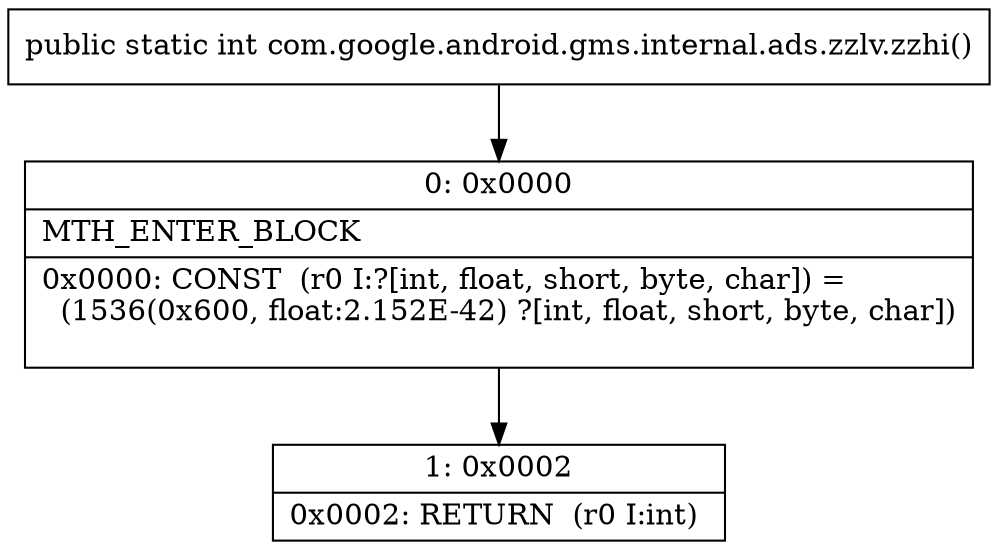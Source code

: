 digraph "CFG forcom.google.android.gms.internal.ads.zzlv.zzhi()I" {
Node_0 [shape=record,label="{0\:\ 0x0000|MTH_ENTER_BLOCK\l|0x0000: CONST  (r0 I:?[int, float, short, byte, char]) = \l  (1536(0x600, float:2.152E\-42) ?[int, float, short, byte, char])\l \l}"];
Node_1 [shape=record,label="{1\:\ 0x0002|0x0002: RETURN  (r0 I:int) \l}"];
MethodNode[shape=record,label="{public static int com.google.android.gms.internal.ads.zzlv.zzhi() }"];
MethodNode -> Node_0;
Node_0 -> Node_1;
}

